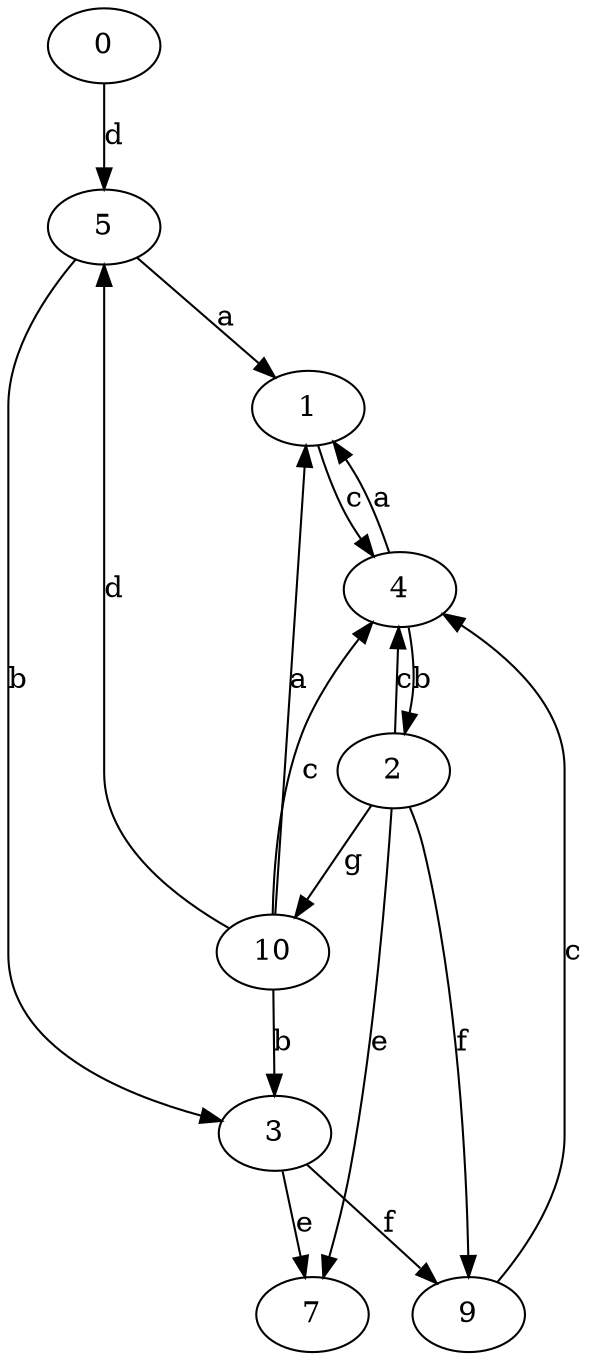 strict digraph  {
0;
1;
2;
3;
4;
5;
7;
9;
10;
0 -> 5  [label=d];
1 -> 4  [label=c];
2 -> 4  [label=c];
2 -> 7  [label=e];
2 -> 9  [label=f];
2 -> 10  [label=g];
3 -> 7  [label=e];
3 -> 9  [label=f];
4 -> 1  [label=a];
4 -> 2  [label=b];
5 -> 1  [label=a];
5 -> 3  [label=b];
9 -> 4  [label=c];
10 -> 1  [label=a];
10 -> 3  [label=b];
10 -> 4  [label=c];
10 -> 5  [label=d];
}
